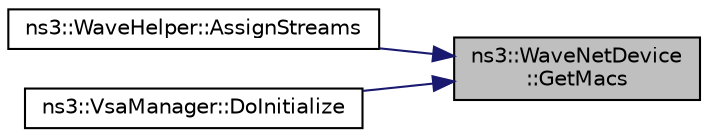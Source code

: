 digraph "ns3::WaveNetDevice::GetMacs"
{
 // LATEX_PDF_SIZE
  edge [fontname="Helvetica",fontsize="10",labelfontname="Helvetica",labelfontsize="10"];
  node [fontname="Helvetica",fontsize="10",shape=record];
  rankdir="RL";
  Node1 [label="ns3::WaveNetDevice\l::GetMacs",height=0.2,width=0.4,color="black", fillcolor="grey75", style="filled", fontcolor="black",tooltip=" "];
  Node1 -> Node2 [dir="back",color="midnightblue",fontsize="10",style="solid",fontname="Helvetica"];
  Node2 [label="ns3::WaveHelper::AssignStreams",height=0.2,width=0.4,color="black", fillcolor="white", style="filled",URL="$classns3_1_1_wave_helper.html#a0dfb77567421c264b7f227eb6b306dee",tooltip="Assign a fixed random variable stream number to the random variables used by the Phy and Mac aspects ..."];
  Node1 -> Node3 [dir="back",color="midnightblue",fontsize="10",style="solid",fontname="Helvetica"];
  Node3 [label="ns3::VsaManager::DoInitialize",height=0.2,width=0.4,color="black", fillcolor="white", style="filled",URL="$classns3_1_1_vsa_manager.html#a05e003d4c898eda681aeb6c2a4339e2a",tooltip="Initialize() implementation."];
}
